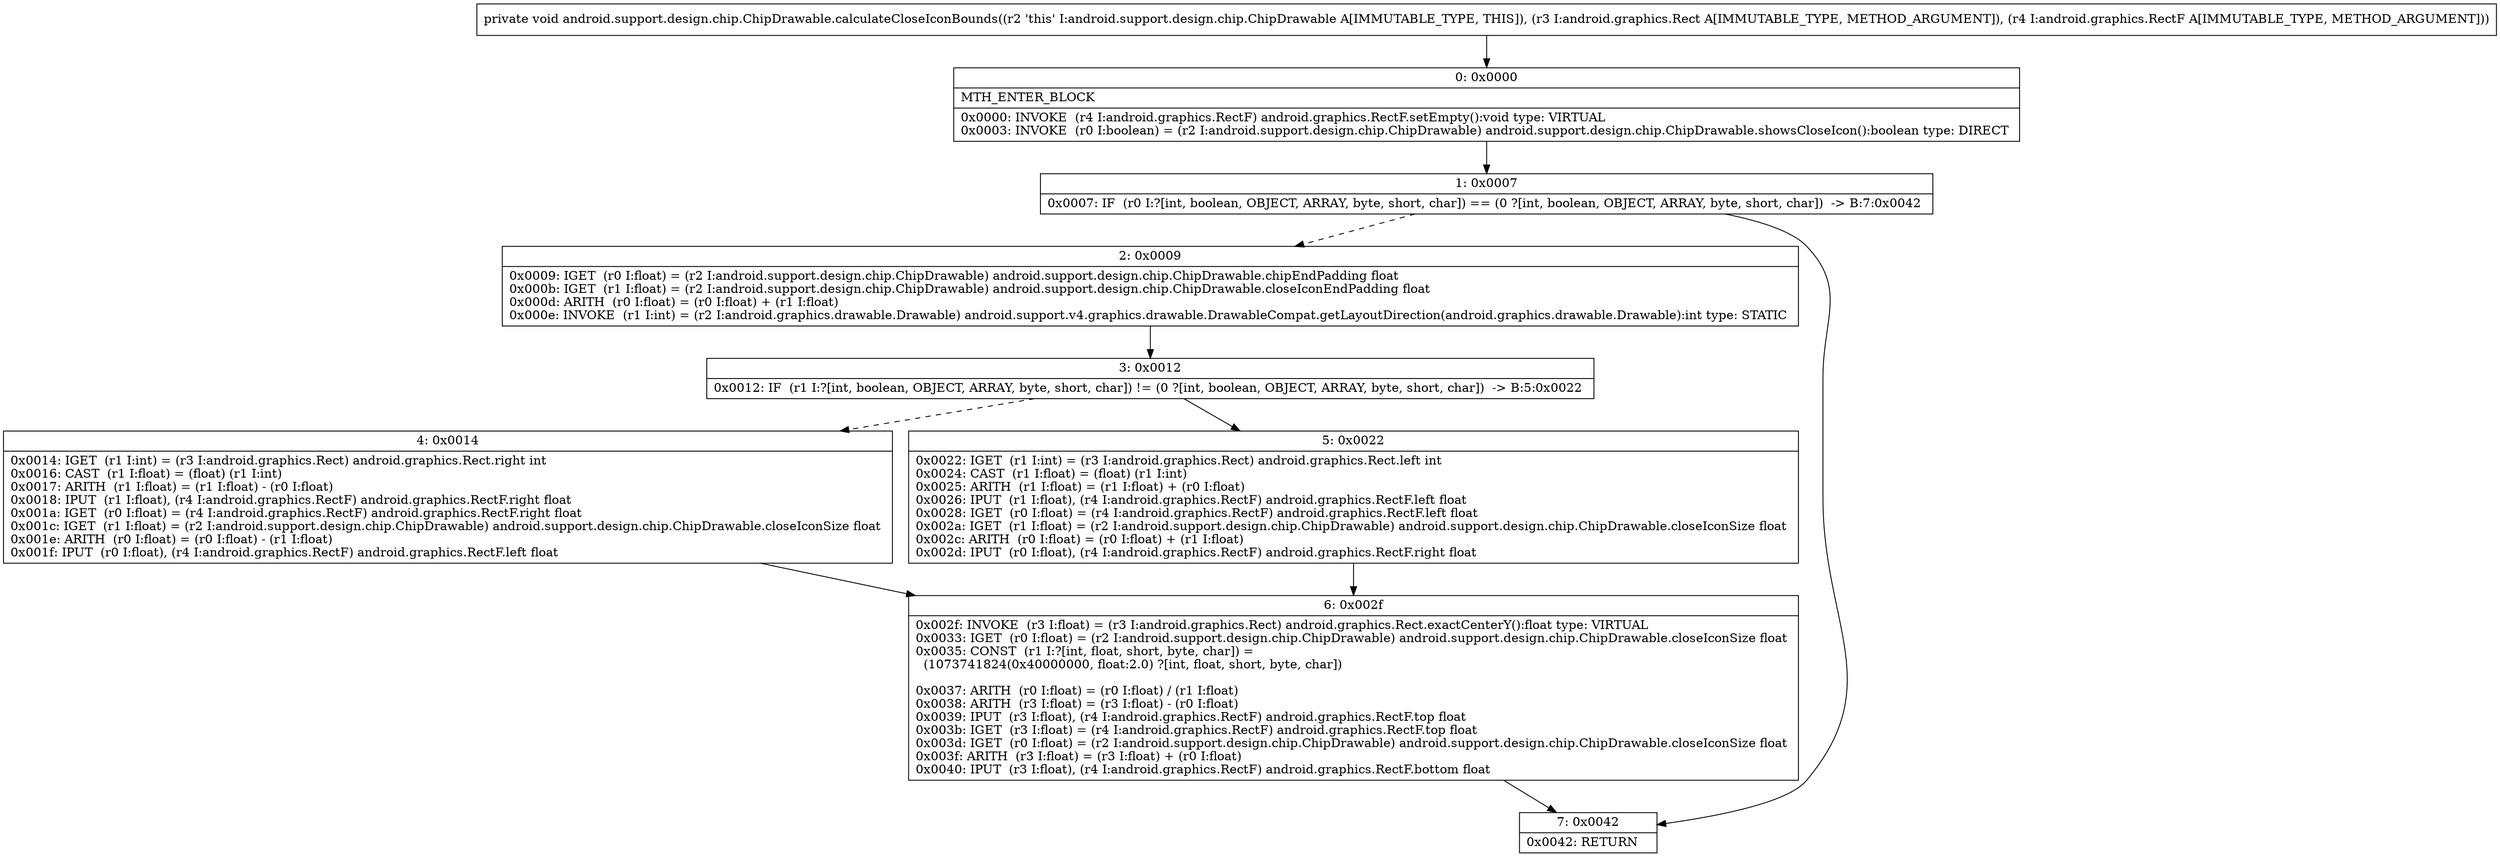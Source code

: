 digraph "CFG forandroid.support.design.chip.ChipDrawable.calculateCloseIconBounds(Landroid\/graphics\/Rect;Landroid\/graphics\/RectF;)V" {
Node_0 [shape=record,label="{0\:\ 0x0000|MTH_ENTER_BLOCK\l|0x0000: INVOKE  (r4 I:android.graphics.RectF) android.graphics.RectF.setEmpty():void type: VIRTUAL \l0x0003: INVOKE  (r0 I:boolean) = (r2 I:android.support.design.chip.ChipDrawable) android.support.design.chip.ChipDrawable.showsCloseIcon():boolean type: DIRECT \l}"];
Node_1 [shape=record,label="{1\:\ 0x0007|0x0007: IF  (r0 I:?[int, boolean, OBJECT, ARRAY, byte, short, char]) == (0 ?[int, boolean, OBJECT, ARRAY, byte, short, char])  \-\> B:7:0x0042 \l}"];
Node_2 [shape=record,label="{2\:\ 0x0009|0x0009: IGET  (r0 I:float) = (r2 I:android.support.design.chip.ChipDrawable) android.support.design.chip.ChipDrawable.chipEndPadding float \l0x000b: IGET  (r1 I:float) = (r2 I:android.support.design.chip.ChipDrawable) android.support.design.chip.ChipDrawable.closeIconEndPadding float \l0x000d: ARITH  (r0 I:float) = (r0 I:float) + (r1 I:float) \l0x000e: INVOKE  (r1 I:int) = (r2 I:android.graphics.drawable.Drawable) android.support.v4.graphics.drawable.DrawableCompat.getLayoutDirection(android.graphics.drawable.Drawable):int type: STATIC \l}"];
Node_3 [shape=record,label="{3\:\ 0x0012|0x0012: IF  (r1 I:?[int, boolean, OBJECT, ARRAY, byte, short, char]) != (0 ?[int, boolean, OBJECT, ARRAY, byte, short, char])  \-\> B:5:0x0022 \l}"];
Node_4 [shape=record,label="{4\:\ 0x0014|0x0014: IGET  (r1 I:int) = (r3 I:android.graphics.Rect) android.graphics.Rect.right int \l0x0016: CAST  (r1 I:float) = (float) (r1 I:int) \l0x0017: ARITH  (r1 I:float) = (r1 I:float) \- (r0 I:float) \l0x0018: IPUT  (r1 I:float), (r4 I:android.graphics.RectF) android.graphics.RectF.right float \l0x001a: IGET  (r0 I:float) = (r4 I:android.graphics.RectF) android.graphics.RectF.right float \l0x001c: IGET  (r1 I:float) = (r2 I:android.support.design.chip.ChipDrawable) android.support.design.chip.ChipDrawable.closeIconSize float \l0x001e: ARITH  (r0 I:float) = (r0 I:float) \- (r1 I:float) \l0x001f: IPUT  (r0 I:float), (r4 I:android.graphics.RectF) android.graphics.RectF.left float \l}"];
Node_5 [shape=record,label="{5\:\ 0x0022|0x0022: IGET  (r1 I:int) = (r3 I:android.graphics.Rect) android.graphics.Rect.left int \l0x0024: CAST  (r1 I:float) = (float) (r1 I:int) \l0x0025: ARITH  (r1 I:float) = (r1 I:float) + (r0 I:float) \l0x0026: IPUT  (r1 I:float), (r4 I:android.graphics.RectF) android.graphics.RectF.left float \l0x0028: IGET  (r0 I:float) = (r4 I:android.graphics.RectF) android.graphics.RectF.left float \l0x002a: IGET  (r1 I:float) = (r2 I:android.support.design.chip.ChipDrawable) android.support.design.chip.ChipDrawable.closeIconSize float \l0x002c: ARITH  (r0 I:float) = (r0 I:float) + (r1 I:float) \l0x002d: IPUT  (r0 I:float), (r4 I:android.graphics.RectF) android.graphics.RectF.right float \l}"];
Node_6 [shape=record,label="{6\:\ 0x002f|0x002f: INVOKE  (r3 I:float) = (r3 I:android.graphics.Rect) android.graphics.Rect.exactCenterY():float type: VIRTUAL \l0x0033: IGET  (r0 I:float) = (r2 I:android.support.design.chip.ChipDrawable) android.support.design.chip.ChipDrawable.closeIconSize float \l0x0035: CONST  (r1 I:?[int, float, short, byte, char]) = \l  (1073741824(0x40000000, float:2.0) ?[int, float, short, byte, char])\l \l0x0037: ARITH  (r0 I:float) = (r0 I:float) \/ (r1 I:float) \l0x0038: ARITH  (r3 I:float) = (r3 I:float) \- (r0 I:float) \l0x0039: IPUT  (r3 I:float), (r4 I:android.graphics.RectF) android.graphics.RectF.top float \l0x003b: IGET  (r3 I:float) = (r4 I:android.graphics.RectF) android.graphics.RectF.top float \l0x003d: IGET  (r0 I:float) = (r2 I:android.support.design.chip.ChipDrawable) android.support.design.chip.ChipDrawable.closeIconSize float \l0x003f: ARITH  (r3 I:float) = (r3 I:float) + (r0 I:float) \l0x0040: IPUT  (r3 I:float), (r4 I:android.graphics.RectF) android.graphics.RectF.bottom float \l}"];
Node_7 [shape=record,label="{7\:\ 0x0042|0x0042: RETURN   \l}"];
MethodNode[shape=record,label="{private void android.support.design.chip.ChipDrawable.calculateCloseIconBounds((r2 'this' I:android.support.design.chip.ChipDrawable A[IMMUTABLE_TYPE, THIS]), (r3 I:android.graphics.Rect A[IMMUTABLE_TYPE, METHOD_ARGUMENT]), (r4 I:android.graphics.RectF A[IMMUTABLE_TYPE, METHOD_ARGUMENT])) }"];
MethodNode -> Node_0;
Node_0 -> Node_1;
Node_1 -> Node_2[style=dashed];
Node_1 -> Node_7;
Node_2 -> Node_3;
Node_3 -> Node_4[style=dashed];
Node_3 -> Node_5;
Node_4 -> Node_6;
Node_5 -> Node_6;
Node_6 -> Node_7;
}

